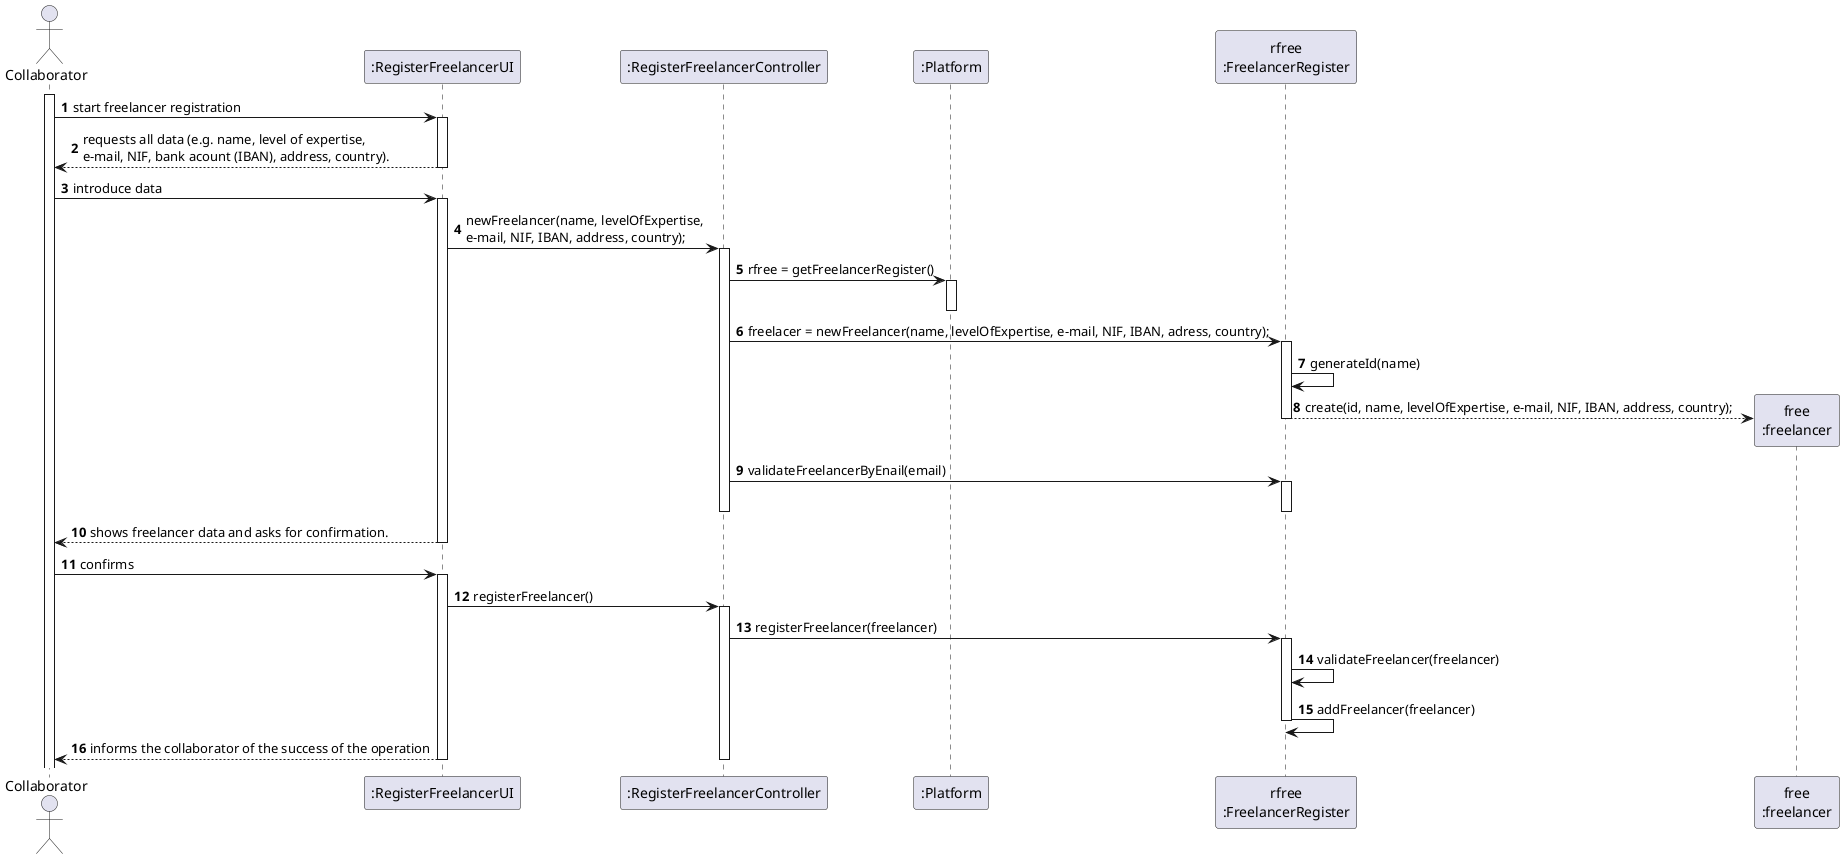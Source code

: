 @startuml
autonumber

actor "Collaborator" as COLAB
participant ":RegisterFreelancerUI" as UI
participant ":RegisterFreelancerController" as CTRL
participant ":Platform" as PLAT
participant "rfree\n:FreelancerRegister" as RFREE
participant "free\n:freelancer" as FREE

activate COLAB
COLAB -> UI : start freelancer registration
activate UI

UI --> COLAB : requests all data (e.g. name, level of expertise, \ne-mail, NIF, bank acount (IBAN), address, country).
deactivate UI

COLAB -> UI : introduce data
activate UI
UI -> CTRL : newFreelancer(name, levelOfExpertise, \ne-mail, NIF, IBAN, address, country);
activate CTRL
CTRL -> PLAT : rfree = getFreelancerRegister()
activate PLAT
deactivate PLAT
CTRL -> RFREE: freelacer = newFreelancer(name, levelOfExpertise, e-mail, NIF, IBAN, adress, country);
activate RFREE
RFREE -> RFREE : generateId(name)
RFREE --> FREE **: create(id, name, levelOfExpertise, e-mail, NIF, IBAN, address, country);
deactivate RFREE
CTRL -> RFREE: validateFreelancerByEnail(email)
activate RFREE
deactivate RFREE
deactivate CTRL
deactivate RFREE
UI --> COLAB : shows freelancer data and asks for confirmation.
deactivate UI

COLAB -> UI : confirms
activate UI

UI -> CTRL: registerFreelancer()
activate CTRL
CTRL -> RFREE: registerFreelancer(freelancer)
activate RFREE
RFREE -> RFREE : validateFreelancer(freelancer)
RFREE -> RFREE: addFreelancer(freelancer)
deactivate RFREE

UI --> COLAB: informs the collaborator of the success of the operation

deactivate CTRL
deactivate UI

@enduml
